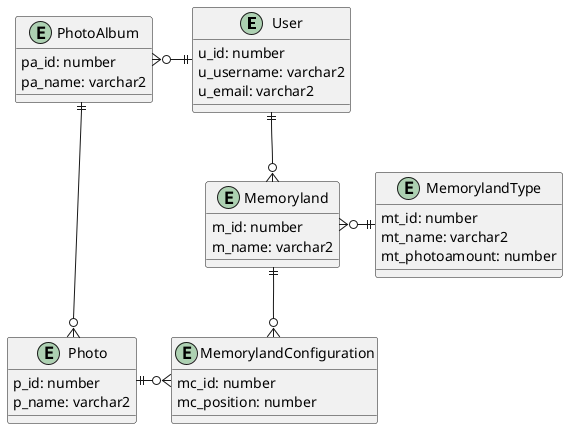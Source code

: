 @startuml

entity User {
    u_id: number
    u_username: varchar2
    u_email: varchar2
}

entity PhotoAlbum {
    pa_id: number
    pa_name: varchar2
}

entity Photo {
    p_id: number
    p_name: varchar2
}

entity Memoryland {
    m_id: number
    m_name: varchar2
}

entity MemorylandType {
    mt_id: number
    mt_name: varchar2
    mt_photoamount: number
}

entity MemorylandConfiguration {
    mc_id: number
    mc_position: number
}

User||-l-o{PhotoAlbum
PhotoAlbum||--o{Photo
User||--o{Memoryland
Memoryland}o-r-||MemorylandType
Memoryland||--o{MemorylandConfiguration
MemorylandConfiguration}o-l-||Photo

@enduml